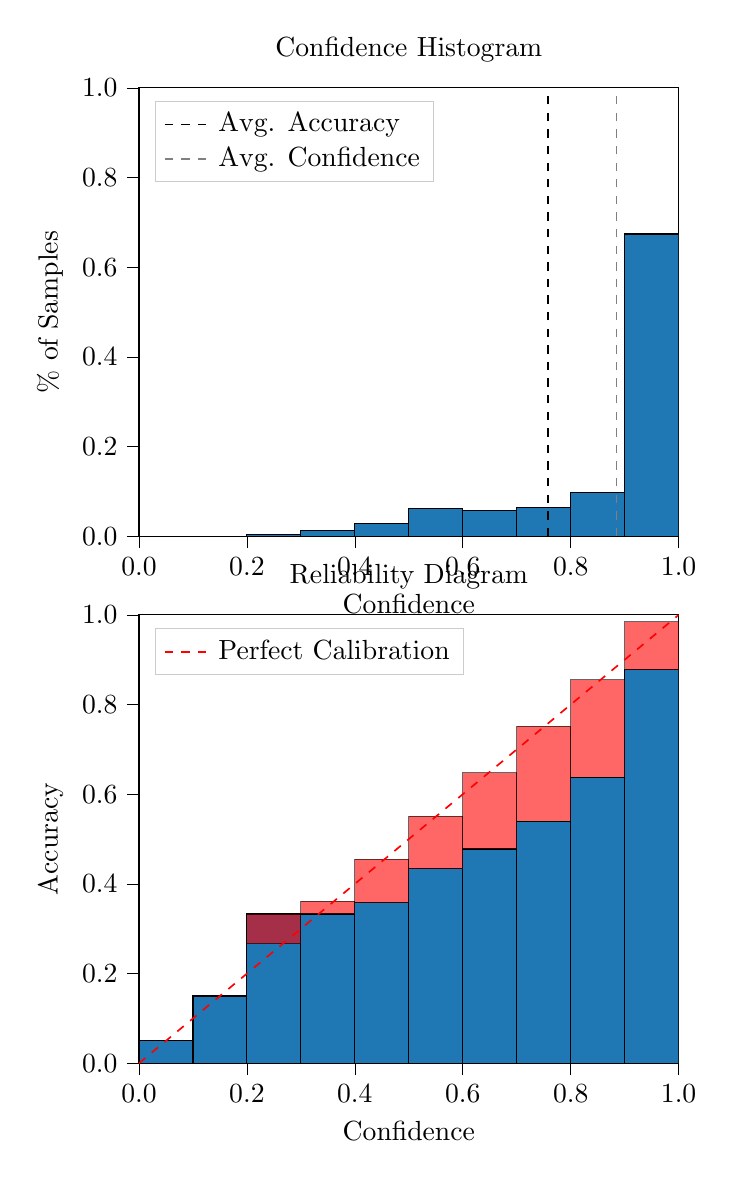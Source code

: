 % This file was created by tikzplotlib v0.9.8.
\begin{tikzpicture}

\definecolor{color0}{rgb}{0.122,0.467,0.706}

\begin{groupplot}[group style={group size=1 by 2}]
\nextgroupplot[
legend cell align={left},
legend style={
  fill opacity=0.8,
  draw opacity=1,
  text opacity=1,
  at={(0.03,0.97)},
  anchor=north west,
  draw=white!80!black
},
tick align=outside,
tick pos=left,
title={Confidence Histogram},
x grid style={white!69.02!black},
xlabel={Confidence},
xmin=0, xmax=1,
xtick style={color=black},
xtick={0,0.2,0.4,0.6,0.8,1},
xticklabels={0.0,0.2,0.4,0.6,0.8,1.0},
y grid style={white!69.02!black},
ylabel={\% of Samples},
ymin=0, ymax=1,
ytick style={color=black},
ytick={0,0.2,0.4,0.6,0.8,1},
yticklabels={0.0,0.2,0.4,0.6,0.8,1.0}
]
\draw[draw=black,fill=color0] (axis cs:-6.939e-18,0) rectangle (axis cs:0.1,0);
\draw[draw=black,fill=color0] (axis cs:0.1,0) rectangle (axis cs:0.2,0);
\draw[draw=black,fill=color0] (axis cs:0.2,0) rectangle (axis cs:0.3,0.003);
\draw[draw=black,fill=color0] (axis cs:0.3,0) rectangle (axis cs:0.4,0.013);
\draw[draw=black,fill=color0] (axis cs:0.4,0) rectangle (axis cs:0.5,0.029);
\draw[draw=black,fill=color0] (axis cs:0.5,0) rectangle (axis cs:0.6,0.061);
\draw[draw=black,fill=color0] (axis cs:0.6,0) rectangle (axis cs:0.7,0.058);
\draw[draw=black,fill=color0] (axis cs:0.7,0) rectangle (axis cs:0.8,0.064);
\draw[draw=black,fill=color0] (axis cs:0.8,0) rectangle (axis cs:0.9,0.097);
\draw[draw=black,fill=color0] (axis cs:0.9,0) rectangle (axis cs:1,0.674);
\addplot [semithick, black, dashed]
table {%
0.758 0
0.758 1
};
\addlegendentry{Avg. Accuracy}
\addplot [semithick, white!50.196!black, dashed]
table {%
0.885 0
0.885 1
};
\addlegendentry{Avg. Confidence}

\nextgroupplot[
legend cell align={left},
legend style={
  fill opacity=0.8,
  draw opacity=1,
  text opacity=1,
  at={(0.03,0.97)},
  anchor=north west,
  draw=white!80!black
},
tick align=outside,
tick pos=left,
title={Reliability Diagram},
x grid style={white!69.02!black},
xlabel={Confidence},
xmin=0, xmax=1,
xtick style={color=black},
xtick={0,0.2,0.4,0.6,0.8,1},
xticklabels={0.0,0.2,0.4,0.6,0.8,1.0},
y grid style={white!69.02!black},
ylabel={Accuracy},
ymin=0, ymax=1,
ytick style={color=black},
ytick={0,0.2,0.4,0.6,0.8,1},
yticklabels={0.0,0.2,0.4,0.6,0.8,1.0}
]
\draw[draw=black,fill=color0] (axis cs:-6.939e-18,0) rectangle (axis cs:0.1,0.05);
\draw[draw=black,fill=color0] (axis cs:0.1,0) rectangle (axis cs:0.2,0.15);
\draw[draw=black,fill=color0] (axis cs:0.2,0) rectangle (axis cs:0.3,0.333);
\draw[draw=black,fill=color0] (axis cs:0.3,0) rectangle (axis cs:0.4,0.333);
\draw[draw=black,fill=color0] (axis cs:0.4,0) rectangle (axis cs:0.5,0.358);
\draw[draw=black,fill=color0] (axis cs:0.5,0) rectangle (axis cs:0.6,0.434);
\draw[draw=black,fill=color0] (axis cs:0.6,0) rectangle (axis cs:0.7,0.478);
\draw[draw=black,fill=color0] (axis cs:0.7,0) rectangle (axis cs:0.8,0.54);
\draw[draw=black,fill=color0] (axis cs:0.8,0) rectangle (axis cs:0.9,0.638);
\draw[draw=black,fill=color0] (axis cs:0.9,0) rectangle (axis cs:1,0.878);
\draw[draw=black,fill=red,opacity=0.6] (axis cs:-6.939e-18,0.05) rectangle (axis cs:0.1,0.05);
\draw[draw=black,fill=red,opacity=0.6] (axis cs:0.1,0.15) rectangle (axis cs:0.2,0.15);
\draw[draw=black,fill=red,opacity=0.6] (axis cs:0.2,0.333) rectangle (axis cs:0.3,0.267);
\draw[draw=black,fill=red,opacity=0.6] (axis cs:0.3,0.333) rectangle (axis cs:0.4,0.361);
\draw[draw=black,fill=red,opacity=0.6] (axis cs:0.4,0.358) rectangle (axis cs:0.5,0.455);
\draw[draw=black,fill=red,opacity=0.6] (axis cs:0.5,0.434) rectangle (axis cs:0.6,0.551);
\draw[draw=black,fill=red,opacity=0.6] (axis cs:0.6,0.478) rectangle (axis cs:0.7,0.648);
\draw[draw=black,fill=red,opacity=0.6] (axis cs:0.7,0.54) rectangle (axis cs:0.8,0.752);
\draw[draw=black,fill=red,opacity=0.6] (axis cs:0.8,0.638) rectangle (axis cs:0.9,0.855);
\draw[draw=black,fill=red,opacity=0.6] (axis cs:0.9,0.878) rectangle (axis cs:1,0.985);
\addplot [semithick, red, dashed]
table {%
0 0
1 1
};
\addlegendentry{Perfect Calibration}
\end{groupplot}

\end{tikzpicture}
